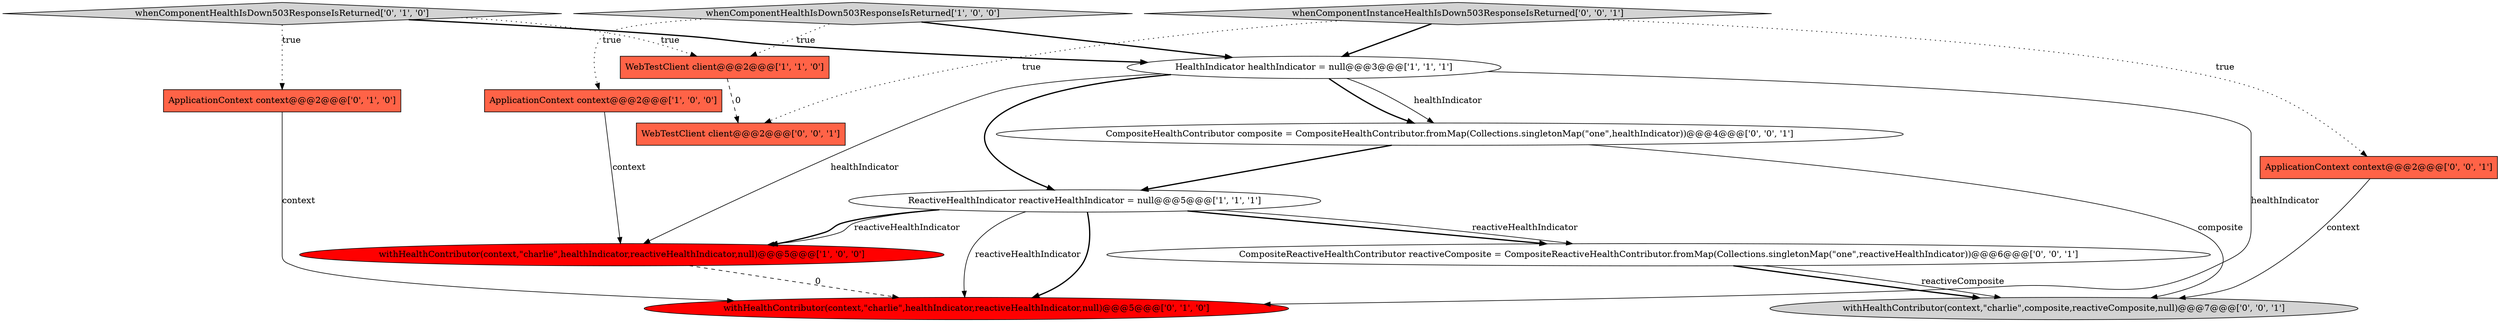 digraph {
6 [style = filled, label = "ApplicationContext context@@@2@@@['0', '1', '0']", fillcolor = tomato, shape = box image = "AAA0AAABBB2BBB"];
0 [style = filled, label = "ApplicationContext context@@@2@@@['1', '0', '0']", fillcolor = tomato, shape = box image = "AAA0AAABBB1BBB"];
2 [style = filled, label = "HealthIndicator healthIndicator = null@@@3@@@['1', '1', '1']", fillcolor = white, shape = ellipse image = "AAA0AAABBB1BBB"];
13 [style = filled, label = "CompositeHealthContributor composite = CompositeHealthContributor.fromMap(Collections.singletonMap(\"one\",healthIndicator))@@@4@@@['0', '0', '1']", fillcolor = white, shape = ellipse image = "AAA0AAABBB3BBB"];
5 [style = filled, label = "whenComponentHealthIsDown503ResponseIsReturned['1', '0', '0']", fillcolor = lightgray, shape = diamond image = "AAA0AAABBB1BBB"];
9 [style = filled, label = "CompositeReactiveHealthContributor reactiveComposite = CompositeReactiveHealthContributor.fromMap(Collections.singletonMap(\"one\",reactiveHealthIndicator))@@@6@@@['0', '0', '1']", fillcolor = white, shape = ellipse image = "AAA0AAABBB3BBB"];
4 [style = filled, label = "ReactiveHealthIndicator reactiveHealthIndicator = null@@@5@@@['1', '1', '1']", fillcolor = white, shape = ellipse image = "AAA0AAABBB1BBB"];
12 [style = filled, label = "WebTestClient client@@@2@@@['0', '0', '1']", fillcolor = tomato, shape = box image = "AAA0AAABBB3BBB"];
3 [style = filled, label = "WebTestClient client@@@2@@@['1', '1', '0']", fillcolor = tomato, shape = box image = "AAA0AAABBB1BBB"];
14 [style = filled, label = "whenComponentInstanceHealthIsDown503ResponseIsReturned['0', '0', '1']", fillcolor = lightgray, shape = diamond image = "AAA0AAABBB3BBB"];
11 [style = filled, label = "ApplicationContext context@@@2@@@['0', '0', '1']", fillcolor = tomato, shape = box image = "AAA0AAABBB3BBB"];
10 [style = filled, label = "withHealthContributor(context,\"charlie\",composite,reactiveComposite,null)@@@7@@@['0', '0', '1']", fillcolor = lightgray, shape = ellipse image = "AAA0AAABBB3BBB"];
7 [style = filled, label = "withHealthContributor(context,\"charlie\",healthIndicator,reactiveHealthIndicator,null)@@@5@@@['0', '1', '0']", fillcolor = red, shape = ellipse image = "AAA1AAABBB2BBB"];
8 [style = filled, label = "whenComponentHealthIsDown503ResponseIsReturned['0', '1', '0']", fillcolor = lightgray, shape = diamond image = "AAA0AAABBB2BBB"];
1 [style = filled, label = "withHealthContributor(context,\"charlie\",healthIndicator,reactiveHealthIndicator,null)@@@5@@@['1', '0', '0']", fillcolor = red, shape = ellipse image = "AAA1AAABBB1BBB"];
4->7 [style = solid, label="reactiveHealthIndicator"];
4->9 [style = bold, label=""];
14->12 [style = dotted, label="true"];
11->10 [style = solid, label="context"];
5->0 [style = dotted, label="true"];
9->10 [style = bold, label=""];
5->3 [style = dotted, label="true"];
4->9 [style = solid, label="reactiveHealthIndicator"];
2->4 [style = bold, label=""];
2->7 [style = solid, label="healthIndicator"];
8->3 [style = dotted, label="true"];
4->7 [style = bold, label=""];
13->10 [style = solid, label="composite"];
2->13 [style = bold, label=""];
0->1 [style = solid, label="context"];
5->2 [style = bold, label=""];
2->1 [style = solid, label="healthIndicator"];
8->6 [style = dotted, label="true"];
3->12 [style = dashed, label="0"];
8->2 [style = bold, label=""];
2->13 [style = solid, label="healthIndicator"];
6->7 [style = solid, label="context"];
14->11 [style = dotted, label="true"];
4->1 [style = bold, label=""];
14->2 [style = bold, label=""];
4->1 [style = solid, label="reactiveHealthIndicator"];
1->7 [style = dashed, label="0"];
9->10 [style = solid, label="reactiveComposite"];
13->4 [style = bold, label=""];
}
